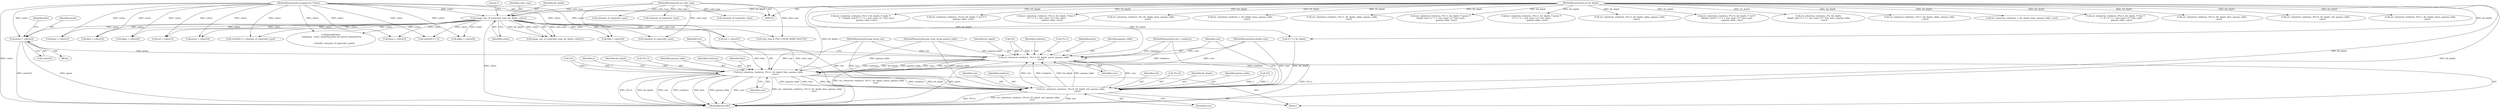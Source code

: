 digraph "1_Android_9d4853418ab2f754c2b63e091c29c5529b8b86ca_14@pointer" {
"1000592" [label="(Call,green = colors[2])"];
"1000132" [label="(Call,image_size_of_type(color_type, bit_depth, colors))"];
"1000122" [label="(MethodParameterIn,int color_type)"];
"1000123" [label="(MethodParameterIn,int bit_depth)"];
"1000126" [label="(MethodParameterIn,unsigned int *colors)"];
"1000626" [label="(Call,set_value(row, rowbytes, 3*x+1, bit_depth, green, gamma_table,\n                     conv))"];
"1000638" [label="(Call,set_value(row, rowbytes, 3*x+2, bit_depth, blue, gamma_table,\n                     conv))"];
"1000614" [label="(Call,set_value(row, rowbytes, 3*x+0, bit_depth, red, gamma_table,\n                     conv))"];
"1000615" [label="(Identifier,row)"];
"1000641" [label="(Call,3*x+2)"];
"1000648" [label="(Identifier,gamma_table)"];
"1000625" [label="(Identifier,conv)"];
"1000640" [label="(Identifier,rowbytes)"];
"1000751" [label="(Call,channels_of_type(color_type))"];
"1000453" [label="(Call,set_value(row, rowbytes, 4*x+3, bit_depth, /* alpha */\n                  Y + ((depth_max-Y) * x * 2 + size_max) / (2 * size_max),\n                  gamma_table, conv))"];
"1000502" [label="(Call,channels_of_type(color_type))"];
"1000638" [label="(Call,set_value(row, rowbytes, 3*x+2, bit_depth, blue, gamma_table,\n                     conv))"];
"1000125" [label="(MethodParameterIn,double conv)"];
"1000666" [label="(Call,blue = colors[3])"];
"1000672" [label="(Call,alpha = colors[4])"];
"1000654" [label="(Call,red = colors[1])"];
"1000299" [label="(Call,set_value(row, rowbytes, 3*x+0, bit_depth, /* red */ Y,\n                     gamma_table, conv))"];
"1000634" [label="(Identifier,bit_depth)"];
"1000136" [label="(Literal,1)"];
"1000630" [label="(Call,3*x)"];
"1000498" [label="(Call,colors[0] == channels_of_type(color_type))"];
"1000333" [label="(Call,set_value(row, rowbytes, 3*x+2, bit_depth, /* blue */\n (Y * x * 2 + size_max) / (2 * size_max),\n                  gamma_table, conv))"];
"1000120" [label="(MethodParameterIn,size_t rowbytes)"];
"1000616" [label="(Identifier,rowbytes)"];
"1000599" [label="(Identifier,blue)"];
"1000560" [label="(Call,set_value(row, rowbytes, 2*x, bit_depth, luma, gamma_table,\n                     conv))"];
"1000526" [label="(Call,set_value(row, rowbytes, x, bit_depth, luma, gamma_table,\n                     conv))"];
"1000119" [label="(MethodParameterIn,png_bytep row)"];
"1000649" [label="(Identifier,conv)"];
"1000570" [label="(Call,set_value(row, rowbytes, 2*x+1, bit_depth, alpha, gamma_table,\n                     conv))"];
"1000311" [label="(Call,set_value(row, rowbytes, 3*x+1, bit_depth, /* green */\n (depth_max * x * 2 + size_max) / (2 * size_max),\n                  gamma_table, conv))"];
"1000133" [label="(Identifier,color_type)"];
"1000141" [label="(Call,1U << bit_depth)"];
"1000124" [label="(MethodParameterIn,png_const_bytep gamma_table)"];
"1000511" [label="(Call,luma = colors[1])"];
"1000135" [label="(Identifier,colors)"];
"1000628" [label="(Identifier,rowbytes)"];
"1000407" [label="(Call,set_value(row, rowbytes, 4*x+1, bit_depth, /* green */\n (Y * x * 2 + size_max) / (2 * size_max),\n                  gamma_table, conv))"];
"1000629" [label="(Call,3*x+1)"];
"1000123" [label="(MethodParameterIn,int bit_depth)"];
"1000639" [label="(Identifier,row)"];
"1000637" [label="(Identifier,conv)"];
"1000623" [label="(Identifier,red)"];
"1000724" [label="(Call,set_value(row, rowbytes, 4*x+3, bit_depth, alpha, gamma_table,\n                     conv))"];
"1000131" [label="(Call,image_size_of_type(color_type, bit_depth, colors)-1)"];
"1000152" [label="(Call,channels_of_type(color_type))"];
"1000627" [label="(Identifier,row)"];
"1000635" [label="(Identifier,green)"];
"1000383" [label="(Call,set_value(row, rowbytes, 4*x+0, bit_depth, /* red */\n ((depth_max-Y) * x * 2 + size_max) / (2 * size_max),\n                  gamma_table, conv))"];
"1000636" [label="(Identifier,gamma_table)"];
"1000626" [label="(Call,set_value(row, rowbytes, 3*x+1, bit_depth, green, gamma_table,\n                     conv))"];
"1000505" [label="(Call,channels_of_type(color_type))"];
"1000239" [label="(Call,set_value(row, rowbytes, 2*x, bit_depth,\n (depth_max * x * 2 + size_max) / (2 * size_max), gamma_table,\n                  conv))"];
"1000259" [label="(Call,set_value(row, rowbytes, 2*x+1, bit_depth, alpha, gamma_table,\n                  conv))"];
"1000647" [label="(Identifier,blue)"];
"1000586" [label="(Call,red = colors[1])"];
"1000598" [label="(Call,blue = colors[3])"];
"1000544" [label="(Call,alpha = colors[2])"];
"1000592" [label="(Call,green = colors[2])"];
"1000617" [label="(Call,3*x+0)"];
"1000594" [label="(Call,colors[2])"];
"1000660" [label="(Call,green = colors[2])"];
"1000642" [label="(Call,3*x)"];
"1000745" [label="(Call,fprintf(stderr,\n \"makepng: --color: count(%u) does not match channels(%u)\n\",\n\n          colors[0], channels_of_type(color_type)))"];
"1000538" [label="(Call,luma = colors[1])"];
"1000622" [label="(Identifier,bit_depth)"];
"1000134" [label="(Identifier,bit_depth)"];
"1000203" [label="(Call,set_value(row, rowbytes, x, bit_depth, luma, gamma_table, conv))"];
"1000612" [label="(Identifier,x)"];
"1000646" [label="(Identifier,bit_depth)"];
"1000584" [label="(Block,)"];
"1000593" [label="(Identifier,green)"];
"1000122" [label="(MethodParameterIn,int color_type)"];
"1000613" [label="(Block,)"];
"1000429" [label="(Call,set_value(row, rowbytes, 4*x+2, bit_depth, /* blue */\n                  Y - (Y * x * 2 + size_max) / (2 * size_max),\n                  gamma_table, conv))"];
"1000624" [label="(Identifier,gamma_table)"];
"1000618" [label="(Call,3*x)"];
"1000712" [label="(Call,set_value(row, rowbytes, 4*x+2, bit_depth, blue, gamma_table,\n                     conv))"];
"1000688" [label="(Call,set_value(row, rowbytes, 4*x+0, bit_depth, red, gamma_table,\n                     conv))"];
"1000126" [label="(MethodParameterIn,unsigned int *colors)"];
"1000755" [label="(MethodReturn,RET)"];
"1000132" [label="(Call,image_size_of_type(color_type, bit_depth, colors))"];
"1000146" [label="(Call,colors[0] == 0)"];
"1000700" [label="(Call,set_value(row, rowbytes, 4*x+1, bit_depth, green, gamma_table,\n                     conv))"];
"1000614" [label="(Call,set_value(row, rowbytes, 3*x+0, bit_depth, red, gamma_table,\n                     conv))"];
"1000488" [label="(Call,color_type & PNG_COLOR_MASK_PALETTE)"];
"1000592" -> "1000584"  [label="AST: "];
"1000592" -> "1000594"  [label="CFG: "];
"1000593" -> "1000592"  [label="AST: "];
"1000594" -> "1000592"  [label="AST: "];
"1000599" -> "1000592"  [label="CFG: "];
"1000592" -> "1000755"  [label="DDG: colors[2]"];
"1000592" -> "1000755"  [label="DDG: green"];
"1000132" -> "1000592"  [label="DDG: colors"];
"1000126" -> "1000592"  [label="DDG: colors"];
"1000592" -> "1000626"  [label="DDG: green"];
"1000132" -> "1000131"  [label="AST: "];
"1000132" -> "1000135"  [label="CFG: "];
"1000133" -> "1000132"  [label="AST: "];
"1000134" -> "1000132"  [label="AST: "];
"1000135" -> "1000132"  [label="AST: "];
"1000136" -> "1000132"  [label="CFG: "];
"1000132" -> "1000755"  [label="DDG: colors"];
"1000132" -> "1000131"  [label="DDG: color_type"];
"1000132" -> "1000131"  [label="DDG: bit_depth"];
"1000132" -> "1000131"  [label="DDG: colors"];
"1000122" -> "1000132"  [label="DDG: color_type"];
"1000123" -> "1000132"  [label="DDG: bit_depth"];
"1000126" -> "1000132"  [label="DDG: colors"];
"1000132" -> "1000141"  [label="DDG: bit_depth"];
"1000132" -> "1000146"  [label="DDG: colors"];
"1000132" -> "1000152"  [label="DDG: color_type"];
"1000132" -> "1000488"  [label="DDG: color_type"];
"1000132" -> "1000498"  [label="DDG: colors"];
"1000132" -> "1000511"  [label="DDG: colors"];
"1000132" -> "1000538"  [label="DDG: colors"];
"1000132" -> "1000544"  [label="DDG: colors"];
"1000132" -> "1000586"  [label="DDG: colors"];
"1000132" -> "1000598"  [label="DDG: colors"];
"1000132" -> "1000654"  [label="DDG: colors"];
"1000132" -> "1000660"  [label="DDG: colors"];
"1000132" -> "1000666"  [label="DDG: colors"];
"1000132" -> "1000672"  [label="DDG: colors"];
"1000132" -> "1000745"  [label="DDG: colors"];
"1000122" -> "1000118"  [label="AST: "];
"1000122" -> "1000755"  [label="DDG: color_type"];
"1000122" -> "1000152"  [label="DDG: color_type"];
"1000122" -> "1000488"  [label="DDG: color_type"];
"1000122" -> "1000502"  [label="DDG: color_type"];
"1000122" -> "1000505"  [label="DDG: color_type"];
"1000122" -> "1000751"  [label="DDG: color_type"];
"1000123" -> "1000118"  [label="AST: "];
"1000123" -> "1000755"  [label="DDG: bit_depth"];
"1000123" -> "1000141"  [label="DDG: bit_depth"];
"1000123" -> "1000203"  [label="DDG: bit_depth"];
"1000123" -> "1000239"  [label="DDG: bit_depth"];
"1000123" -> "1000259"  [label="DDG: bit_depth"];
"1000123" -> "1000299"  [label="DDG: bit_depth"];
"1000123" -> "1000311"  [label="DDG: bit_depth"];
"1000123" -> "1000333"  [label="DDG: bit_depth"];
"1000123" -> "1000383"  [label="DDG: bit_depth"];
"1000123" -> "1000407"  [label="DDG: bit_depth"];
"1000123" -> "1000429"  [label="DDG: bit_depth"];
"1000123" -> "1000453"  [label="DDG: bit_depth"];
"1000123" -> "1000526"  [label="DDG: bit_depth"];
"1000123" -> "1000560"  [label="DDG: bit_depth"];
"1000123" -> "1000570"  [label="DDG: bit_depth"];
"1000123" -> "1000614"  [label="DDG: bit_depth"];
"1000123" -> "1000626"  [label="DDG: bit_depth"];
"1000123" -> "1000638"  [label="DDG: bit_depth"];
"1000123" -> "1000688"  [label="DDG: bit_depth"];
"1000123" -> "1000700"  [label="DDG: bit_depth"];
"1000123" -> "1000712"  [label="DDG: bit_depth"];
"1000123" -> "1000724"  [label="DDG: bit_depth"];
"1000126" -> "1000118"  [label="AST: "];
"1000126" -> "1000755"  [label="DDG: colors"];
"1000126" -> "1000146"  [label="DDG: colors"];
"1000126" -> "1000498"  [label="DDG: colors"];
"1000126" -> "1000511"  [label="DDG: colors"];
"1000126" -> "1000538"  [label="DDG: colors"];
"1000126" -> "1000544"  [label="DDG: colors"];
"1000126" -> "1000586"  [label="DDG: colors"];
"1000126" -> "1000598"  [label="DDG: colors"];
"1000126" -> "1000654"  [label="DDG: colors"];
"1000126" -> "1000660"  [label="DDG: colors"];
"1000126" -> "1000666"  [label="DDG: colors"];
"1000126" -> "1000672"  [label="DDG: colors"];
"1000126" -> "1000745"  [label="DDG: colors"];
"1000626" -> "1000613"  [label="AST: "];
"1000626" -> "1000637"  [label="CFG: "];
"1000627" -> "1000626"  [label="AST: "];
"1000628" -> "1000626"  [label="AST: "];
"1000629" -> "1000626"  [label="AST: "];
"1000634" -> "1000626"  [label="AST: "];
"1000635" -> "1000626"  [label="AST: "];
"1000636" -> "1000626"  [label="AST: "];
"1000637" -> "1000626"  [label="AST: "];
"1000639" -> "1000626"  [label="CFG: "];
"1000626" -> "1000755"  [label="DDG: 3*x+1"];
"1000626" -> "1000755"  [label="DDG: set_value(row, rowbytes, 3*x+1, bit_depth, green, gamma_table,\n                     conv)"];
"1000626" -> "1000755"  [label="DDG: green"];
"1000614" -> "1000626"  [label="DDG: row"];
"1000614" -> "1000626"  [label="DDG: rowbytes"];
"1000614" -> "1000626"  [label="DDG: bit_depth"];
"1000614" -> "1000626"  [label="DDG: gamma_table"];
"1000614" -> "1000626"  [label="DDG: conv"];
"1000119" -> "1000626"  [label="DDG: row"];
"1000120" -> "1000626"  [label="DDG: rowbytes"];
"1000630" -> "1000626"  [label="DDG: 3"];
"1000630" -> "1000626"  [label="DDG: x"];
"1000124" -> "1000626"  [label="DDG: gamma_table"];
"1000125" -> "1000626"  [label="DDG: conv"];
"1000626" -> "1000638"  [label="DDG: row"];
"1000626" -> "1000638"  [label="DDG: rowbytes"];
"1000626" -> "1000638"  [label="DDG: bit_depth"];
"1000626" -> "1000638"  [label="DDG: gamma_table"];
"1000626" -> "1000638"  [label="DDG: conv"];
"1000638" -> "1000613"  [label="AST: "];
"1000638" -> "1000649"  [label="CFG: "];
"1000639" -> "1000638"  [label="AST: "];
"1000640" -> "1000638"  [label="AST: "];
"1000641" -> "1000638"  [label="AST: "];
"1000646" -> "1000638"  [label="AST: "];
"1000647" -> "1000638"  [label="AST: "];
"1000648" -> "1000638"  [label="AST: "];
"1000649" -> "1000638"  [label="AST: "];
"1000612" -> "1000638"  [label="CFG: "];
"1000638" -> "1000755"  [label="DDG: set_value(row, rowbytes, 3*x+2, bit_depth, blue, gamma_table,\n                     conv)"];
"1000638" -> "1000755"  [label="DDG: 3*x+2"];
"1000638" -> "1000755"  [label="DDG: bit_depth"];
"1000638" -> "1000755"  [label="DDG: row"];
"1000638" -> "1000755"  [label="DDG: rowbytes"];
"1000638" -> "1000755"  [label="DDG: blue"];
"1000638" -> "1000755"  [label="DDG: gamma_table"];
"1000638" -> "1000755"  [label="DDG: conv"];
"1000638" -> "1000614"  [label="DDG: row"];
"1000638" -> "1000614"  [label="DDG: rowbytes"];
"1000638" -> "1000614"  [label="DDG: bit_depth"];
"1000638" -> "1000614"  [label="DDG: gamma_table"];
"1000638" -> "1000614"  [label="DDG: conv"];
"1000119" -> "1000638"  [label="DDG: row"];
"1000120" -> "1000638"  [label="DDG: rowbytes"];
"1000642" -> "1000638"  [label="DDG: 3"];
"1000642" -> "1000638"  [label="DDG: x"];
"1000598" -> "1000638"  [label="DDG: blue"];
"1000124" -> "1000638"  [label="DDG: gamma_table"];
"1000125" -> "1000638"  [label="DDG: conv"];
"1000614" -> "1000613"  [label="AST: "];
"1000614" -> "1000625"  [label="CFG: "];
"1000615" -> "1000614"  [label="AST: "];
"1000616" -> "1000614"  [label="AST: "];
"1000617" -> "1000614"  [label="AST: "];
"1000622" -> "1000614"  [label="AST: "];
"1000623" -> "1000614"  [label="AST: "];
"1000624" -> "1000614"  [label="AST: "];
"1000625" -> "1000614"  [label="AST: "];
"1000627" -> "1000614"  [label="CFG: "];
"1000614" -> "1000755"  [label="DDG: set_value(row, rowbytes, 3*x+0, bit_depth, red, gamma_table,\n                     conv)"];
"1000614" -> "1000755"  [label="DDG: red"];
"1000614" -> "1000755"  [label="DDG: 3*x+0"];
"1000119" -> "1000614"  [label="DDG: row"];
"1000120" -> "1000614"  [label="DDG: rowbytes"];
"1000618" -> "1000614"  [label="DDG: 3"];
"1000618" -> "1000614"  [label="DDG: x"];
"1000141" -> "1000614"  [label="DDG: bit_depth"];
"1000586" -> "1000614"  [label="DDG: red"];
"1000124" -> "1000614"  [label="DDG: gamma_table"];
"1000125" -> "1000614"  [label="DDG: conv"];
}
